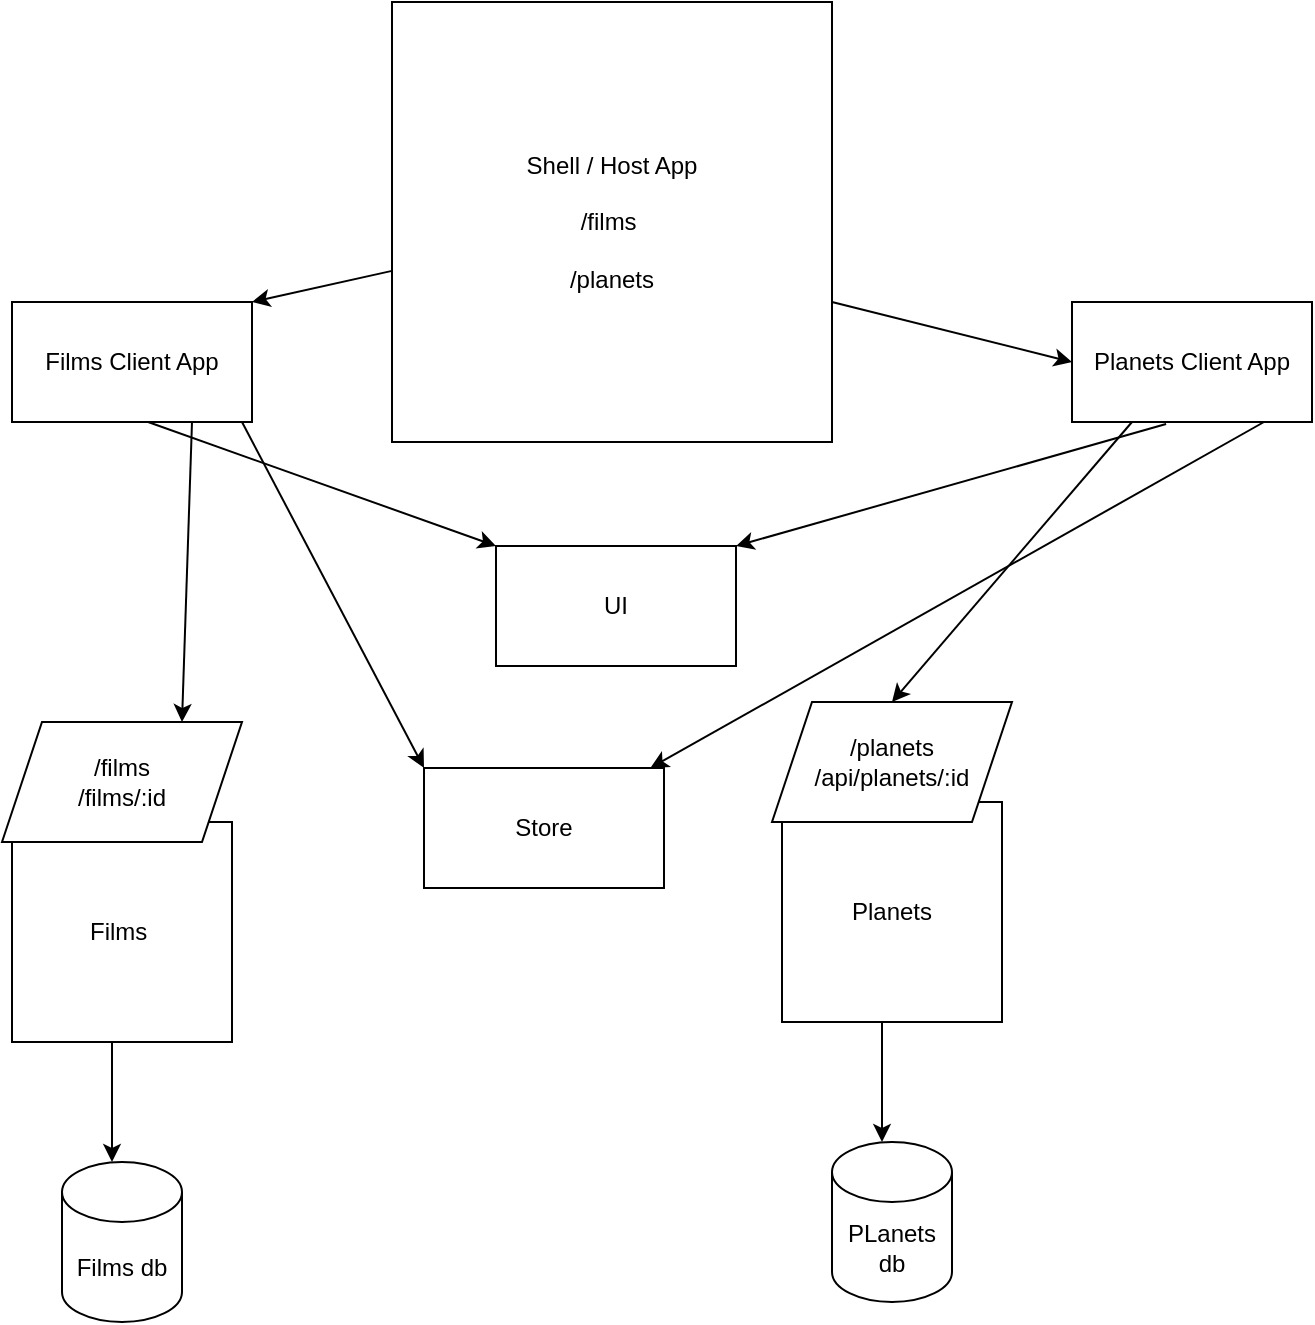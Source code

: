 <mxfile>
    <diagram id="Q2B-sbPkm5lCXl4ZVl8-" name="Page-1">
        <mxGraphModel dx="1065" dy="528" grid="0" gridSize="10" guides="1" tooltips="1" connect="1" arrows="1" fold="1" page="0" pageScale="1" pageWidth="850" pageHeight="1100" math="0" shadow="0">
            <root>
                <mxCell id="0"/>
                <mxCell id="1" parent="0"/>
                <mxCell id="2" value="Films&amp;nbsp;" style="whiteSpace=wrap;html=1;aspect=fixed;" parent="1" vertex="1">
                    <mxGeometry x="70" y="420" width="110" height="110" as="geometry"/>
                </mxCell>
                <mxCell id="3" value="Films db" style="shape=cylinder3;whiteSpace=wrap;html=1;boundedLbl=1;backgroundOutline=1;size=15;" parent="1" vertex="1">
                    <mxGeometry x="95" y="590" width="60" height="80" as="geometry"/>
                </mxCell>
                <mxCell id="4" value="" style="endArrow=classic;html=1;" parent="1" edge="1">
                    <mxGeometry width="50" height="50" relative="1" as="geometry">
                        <mxPoint x="120" y="530" as="sourcePoint"/>
                        <mxPoint x="120" y="590" as="targetPoint"/>
                        <Array as="points">
                            <mxPoint x="120" y="560"/>
                        </Array>
                    </mxGeometry>
                </mxCell>
                <mxCell id="5" value="/films&lt;br&gt;/films/:id" style="shape=parallelogram;perimeter=parallelogramPerimeter;whiteSpace=wrap;html=1;fixedSize=1;" parent="1" vertex="1">
                    <mxGeometry x="65" y="370" width="120" height="60" as="geometry"/>
                </mxCell>
                <mxCell id="6" value="Planets" style="whiteSpace=wrap;html=1;aspect=fixed;" parent="1" vertex="1">
                    <mxGeometry x="455" y="410" width="110" height="110" as="geometry"/>
                </mxCell>
                <mxCell id="8" value="" style="endArrow=classic;html=1;" parent="1" edge="1">
                    <mxGeometry width="50" height="50" relative="1" as="geometry">
                        <mxPoint x="505" y="520" as="sourcePoint"/>
                        <mxPoint x="505" y="580" as="targetPoint"/>
                        <Array as="points">
                            <mxPoint x="505" y="550"/>
                        </Array>
                    </mxGeometry>
                </mxCell>
                <mxCell id="9" value="/planets&lt;br&gt;/api/planets/:id" style="shape=parallelogram;perimeter=parallelogramPerimeter;whiteSpace=wrap;html=1;fixedSize=1;" parent="1" vertex="1">
                    <mxGeometry x="450" y="360" width="120" height="60" as="geometry"/>
                </mxCell>
                <mxCell id="10" value="PLanets db" style="shape=cylinder3;whiteSpace=wrap;html=1;boundedLbl=1;backgroundOutline=1;size=15;" parent="1" vertex="1">
                    <mxGeometry x="480" y="580" width="60" height="80" as="geometry"/>
                </mxCell>
                <mxCell id="11" value="Shell / Host App&lt;br&gt;&lt;br&gt;/films&amp;nbsp;&lt;br&gt;&lt;br&gt;/planets" style="whiteSpace=wrap;html=1;aspect=fixed;" parent="1" vertex="1">
                    <mxGeometry x="260" y="10" width="220" height="220" as="geometry"/>
                </mxCell>
                <mxCell id="12" value="" style="endArrow=classic;html=1;entryX=0.75;entryY=0;entryDx=0;entryDy=0;exitX=0.75;exitY=1;exitDx=0;exitDy=0;" parent="1" source="15" target="5" edge="1">
                    <mxGeometry width="50" height="50" relative="1" as="geometry">
                        <mxPoint x="310" y="230" as="sourcePoint"/>
                        <mxPoint x="360" y="180" as="targetPoint"/>
                    </mxGeometry>
                </mxCell>
                <mxCell id="13" value="" style="endArrow=classic;html=1;entryX=0.5;entryY=0;entryDx=0;entryDy=0;exitX=0.25;exitY=1;exitDx=0;exitDy=0;" parent="1" source="16" target="9" edge="1">
                    <mxGeometry width="50" height="50" relative="1" as="geometry">
                        <mxPoint x="445" y="230" as="sourcePoint"/>
                        <mxPoint x="290" y="370" as="targetPoint"/>
                        <Array as="points"/>
                    </mxGeometry>
                </mxCell>
                <mxCell id="15" value="Films Client App" style="whiteSpace=wrap;html=1;" parent="1" vertex="1">
                    <mxGeometry x="70" y="160" width="120" height="60" as="geometry"/>
                </mxCell>
                <mxCell id="16" value="Planets Client App" style="whiteSpace=wrap;html=1;" parent="1" vertex="1">
                    <mxGeometry x="600" y="160" width="120" height="60" as="geometry"/>
                </mxCell>
                <mxCell id="18" value="" style="endArrow=classic;html=1;entryX=1;entryY=0;entryDx=0;entryDy=0;" parent="1" source="11" target="15" edge="1">
                    <mxGeometry width="50" height="50" relative="1" as="geometry">
                        <mxPoint x="180" y="150" as="sourcePoint"/>
                        <mxPoint x="230" y="100" as="targetPoint"/>
                    </mxGeometry>
                </mxCell>
                <mxCell id="19" value="" style="endArrow=classic;html=1;entryX=0;entryY=0.5;entryDx=0;entryDy=0;" parent="1" target="16" edge="1">
                    <mxGeometry width="50" height="50" relative="1" as="geometry">
                        <mxPoint x="480" y="160.004" as="sourcePoint"/>
                        <mxPoint x="410" y="175.56" as="targetPoint"/>
                    </mxGeometry>
                </mxCell>
                <mxCell id="20" value="Store" style="rounded=0;whiteSpace=wrap;html=1;" parent="1" vertex="1">
                    <mxGeometry x="276" y="393" width="120" height="60" as="geometry"/>
                </mxCell>
                <mxCell id="21" value="" style="endArrow=classic;html=1;exitX=0.75;exitY=1;exitDx=0;exitDy=0;" parent="1" target="20" edge="1">
                    <mxGeometry width="50" height="50" relative="1" as="geometry">
                        <mxPoint x="696" y="220" as="sourcePoint"/>
                        <mxPoint x="691" y="370" as="targetPoint"/>
                    </mxGeometry>
                </mxCell>
                <mxCell id="22" value="" style="endArrow=classic;html=1;exitX=0.75;exitY=1;exitDx=0;exitDy=0;entryX=0;entryY=0;entryDx=0;entryDy=0;" parent="1" target="20" edge="1">
                    <mxGeometry width="50" height="50" relative="1" as="geometry">
                        <mxPoint x="185" y="220" as="sourcePoint"/>
                        <mxPoint x="251.857" y="337" as="targetPoint"/>
                    </mxGeometry>
                </mxCell>
                <mxCell id="23" value="UI" style="rounded=0;whiteSpace=wrap;html=1;" parent="1" vertex="1">
                    <mxGeometry x="312" y="282" width="120" height="60" as="geometry"/>
                </mxCell>
                <mxCell id="24" value="" style="endArrow=classic;html=1;exitX=0.392;exitY=1.017;exitDx=0;exitDy=0;exitPerimeter=0;entryX=1;entryY=0;entryDx=0;entryDy=0;" parent="1" source="16" target="23" edge="1">
                    <mxGeometry width="50" height="50" relative="1" as="geometry">
                        <mxPoint x="641" y="318.76" as="sourcePoint"/>
                        <mxPoint x="400" y="370.003" as="targetPoint"/>
                    </mxGeometry>
                </mxCell>
                <mxCell id="25" value="" style="endArrow=classic;html=1;exitX=0.392;exitY=1.017;exitDx=0;exitDy=0;exitPerimeter=0;entryX=0;entryY=0;entryDx=0;entryDy=0;" parent="1" target="23" edge="1">
                    <mxGeometry width="50" height="50" relative="1" as="geometry">
                        <mxPoint x="138.04" y="220.0" as="sourcePoint"/>
                        <mxPoint x="-109" y="368.983" as="targetPoint"/>
                    </mxGeometry>
                </mxCell>
            </root>
        </mxGraphModel>
    </diagram>
</mxfile>
